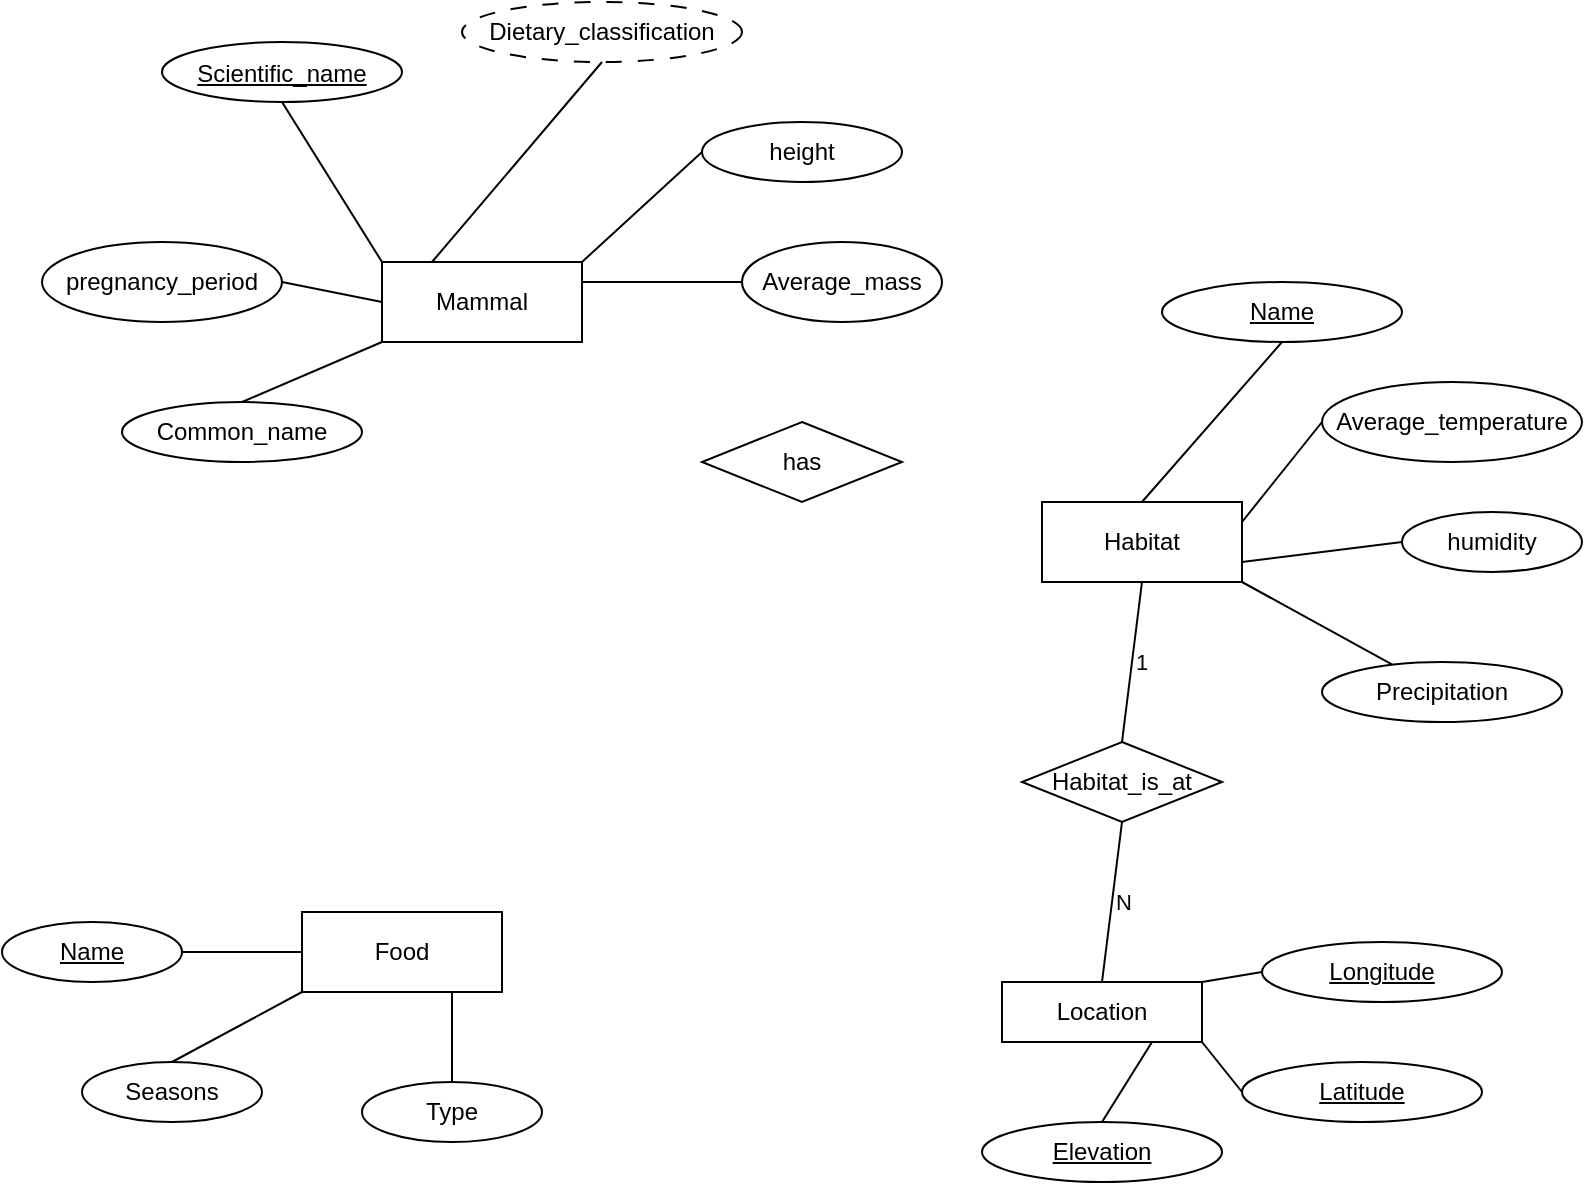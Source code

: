 <mxfile version="23.0.2" type="github">
  <diagram id="R2lEEEUBdFMjLlhIrx00" name="Page-1">
    <mxGraphModel dx="1393" dy="776" grid="1" gridSize="10" guides="1" tooltips="1" connect="1" arrows="1" fold="1" page="1" pageScale="1" pageWidth="850" pageHeight="1100" math="0" shadow="0" extFonts="Permanent Marker^https://fonts.googleapis.com/css?family=Permanent+Marker">
      <root>
        <mxCell id="0" />
        <mxCell id="1" parent="0" />
        <mxCell id="7sQpSWEZFjkxRv6NlpaU-1" value="Mammal" style="rounded=0;whiteSpace=wrap;html=1;" vertex="1" parent="1">
          <mxGeometry x="230" y="210" width="100" height="40" as="geometry" />
        </mxCell>
        <mxCell id="7sQpSWEZFjkxRv6NlpaU-2" value="Habitat" style="rounded=0;whiteSpace=wrap;html=1;" vertex="1" parent="1">
          <mxGeometry x="560" y="330" width="100" height="40" as="geometry" />
        </mxCell>
        <mxCell id="7sQpSWEZFjkxRv6NlpaU-3" value="Food" style="rounded=0;whiteSpace=wrap;html=1;" vertex="1" parent="1">
          <mxGeometry x="190" y="535" width="100" height="40" as="geometry" />
        </mxCell>
        <mxCell id="7sQpSWEZFjkxRv6NlpaU-4" value="&lt;u&gt;Scientific_name&lt;/u&gt;" style="ellipse;whiteSpace=wrap;html=1;strokeWidth=1;verticalAlign=middle;horizontal=1;spacingBottom=0;spacingTop=2;" vertex="1" parent="1">
          <mxGeometry x="120" y="100" width="120" height="30" as="geometry" />
        </mxCell>
        <mxCell id="7sQpSWEZFjkxRv6NlpaU-5" value="Dietary_classification" style="ellipse;whiteSpace=wrap;html=1;dashed=1;dashPattern=8 8;" vertex="1" parent="1">
          <mxGeometry x="270" y="80" width="140" height="30" as="geometry" />
        </mxCell>
        <mxCell id="7sQpSWEZFjkxRv6NlpaU-6" value="pregnancy_period" style="ellipse;whiteSpace=wrap;html=1;" vertex="1" parent="1">
          <mxGeometry x="60" y="200" width="120" height="40" as="geometry" />
        </mxCell>
        <mxCell id="7sQpSWEZFjkxRv6NlpaU-7" value="height" style="ellipse;whiteSpace=wrap;html=1;" vertex="1" parent="1">
          <mxGeometry x="390" y="140" width="100" height="30" as="geometry" />
        </mxCell>
        <mxCell id="7sQpSWEZFjkxRv6NlpaU-8" value="Average_mass" style="ellipse;whiteSpace=wrap;html=1;" vertex="1" parent="1">
          <mxGeometry x="410" y="200" width="100" height="40" as="geometry" />
        </mxCell>
        <mxCell id="7sQpSWEZFjkxRv6NlpaU-15" style="edgeStyle=orthogonalEdgeStyle;rounded=0;orthogonalLoop=1;jettySize=auto;html=1;exitX=0.5;exitY=1;exitDx=0;exitDy=0;" edge="1" parent="1" source="7sQpSWEZFjkxRv6NlpaU-8" target="7sQpSWEZFjkxRv6NlpaU-8">
          <mxGeometry relative="1" as="geometry" />
        </mxCell>
        <mxCell id="7sQpSWEZFjkxRv6NlpaU-17" value="Common_name" style="ellipse;whiteSpace=wrap;html=1;" vertex="1" parent="1">
          <mxGeometry x="100" y="280" width="120" height="30" as="geometry" />
        </mxCell>
        <mxCell id="7sQpSWEZFjkxRv6NlpaU-18" value="" style="endArrow=none;html=1;rounded=0;exitX=1;exitY=0.5;exitDx=0;exitDy=0;entryX=0;entryY=0.5;entryDx=0;entryDy=0;" edge="1" parent="1" source="7sQpSWEZFjkxRv6NlpaU-6" target="7sQpSWEZFjkxRv6NlpaU-1">
          <mxGeometry width="50" height="50" relative="1" as="geometry">
            <mxPoint x="550" y="300" as="sourcePoint" />
            <mxPoint x="600" y="250" as="targetPoint" />
          </mxGeometry>
        </mxCell>
        <mxCell id="7sQpSWEZFjkxRv6NlpaU-20" value="" style="endArrow=none;html=1;rounded=0;exitX=0.5;exitY=1;exitDx=0;exitDy=0;entryX=0;entryY=0;entryDx=0;entryDy=0;" edge="1" parent="1" source="7sQpSWEZFjkxRv6NlpaU-4" target="7sQpSWEZFjkxRv6NlpaU-1">
          <mxGeometry width="50" height="50" relative="1" as="geometry">
            <mxPoint x="550" y="300" as="sourcePoint" />
            <mxPoint x="600" y="250" as="targetPoint" />
          </mxGeometry>
        </mxCell>
        <mxCell id="7sQpSWEZFjkxRv6NlpaU-21" value="" style="endArrow=none;html=1;rounded=0;entryX=0.5;entryY=1;entryDx=0;entryDy=0;exitX=0.25;exitY=0;exitDx=0;exitDy=0;" edge="1" parent="1" source="7sQpSWEZFjkxRv6NlpaU-1" target="7sQpSWEZFjkxRv6NlpaU-5">
          <mxGeometry width="50" height="50" relative="1" as="geometry">
            <mxPoint x="270" y="200" as="sourcePoint" />
            <mxPoint x="320" y="150" as="targetPoint" />
          </mxGeometry>
        </mxCell>
        <mxCell id="7sQpSWEZFjkxRv6NlpaU-22" value="" style="endArrow=none;html=1;rounded=0;exitX=1;exitY=0;exitDx=0;exitDy=0;entryX=0;entryY=0.5;entryDx=0;entryDy=0;" edge="1" parent="1" source="7sQpSWEZFjkxRv6NlpaU-1" target="7sQpSWEZFjkxRv6NlpaU-7">
          <mxGeometry width="50" height="50" relative="1" as="geometry">
            <mxPoint x="350" y="210" as="sourcePoint" />
            <mxPoint x="400" y="160" as="targetPoint" />
          </mxGeometry>
        </mxCell>
        <mxCell id="7sQpSWEZFjkxRv6NlpaU-23" value="" style="endArrow=none;html=1;rounded=0;entryX=0;entryY=1;entryDx=0;entryDy=0;exitX=0.5;exitY=0;exitDx=0;exitDy=0;" edge="1" parent="1" source="7sQpSWEZFjkxRv6NlpaU-17" target="7sQpSWEZFjkxRv6NlpaU-1">
          <mxGeometry width="50" height="50" relative="1" as="geometry">
            <mxPoint x="350" y="330" as="sourcePoint" />
            <mxPoint x="400" y="280" as="targetPoint" />
          </mxGeometry>
        </mxCell>
        <mxCell id="7sQpSWEZFjkxRv6NlpaU-24" value="" style="endArrow=none;html=1;rounded=0;entryX=1;entryY=0.25;entryDx=0;entryDy=0;exitX=0;exitY=0.5;exitDx=0;exitDy=0;" edge="1" parent="1" source="7sQpSWEZFjkxRv6NlpaU-8" target="7sQpSWEZFjkxRv6NlpaU-1">
          <mxGeometry width="50" height="50" relative="1" as="geometry">
            <mxPoint x="350" y="290" as="sourcePoint" />
            <mxPoint x="400" y="240" as="targetPoint" />
          </mxGeometry>
        </mxCell>
        <mxCell id="7sQpSWEZFjkxRv6NlpaU-25" value="Average_temperature" style="ellipse;whiteSpace=wrap;html=1;" vertex="1" parent="1">
          <mxGeometry x="700" y="270" width="130" height="40" as="geometry" />
        </mxCell>
        <mxCell id="7sQpSWEZFjkxRv6NlpaU-26" value="&lt;u&gt;Name&lt;/u&gt;" style="ellipse;whiteSpace=wrap;html=1;" vertex="1" parent="1">
          <mxGeometry x="620" y="220" width="120" height="30" as="geometry" />
        </mxCell>
        <mxCell id="7sQpSWEZFjkxRv6NlpaU-28" value="humidity" style="ellipse;whiteSpace=wrap;html=1;" vertex="1" parent="1">
          <mxGeometry x="740" y="335" width="90" height="30" as="geometry" />
        </mxCell>
        <mxCell id="7sQpSWEZFjkxRv6NlpaU-29" value="Precipitation" style="ellipse;whiteSpace=wrap;html=1;" vertex="1" parent="1">
          <mxGeometry x="700" y="410" width="120" height="30" as="geometry" />
        </mxCell>
        <mxCell id="7sQpSWEZFjkxRv6NlpaU-31" value="Location" style="rounded=0;whiteSpace=wrap;html=1;" vertex="1" parent="1">
          <mxGeometry x="540" y="570" width="100" height="30" as="geometry" />
        </mxCell>
        <mxCell id="7sQpSWEZFjkxRv6NlpaU-32" value="&lt;u&gt;Longitude&lt;/u&gt;" style="ellipse;whiteSpace=wrap;html=1;" vertex="1" parent="1">
          <mxGeometry x="670" y="550" width="120" height="30" as="geometry" />
        </mxCell>
        <mxCell id="7sQpSWEZFjkxRv6NlpaU-33" value="&lt;u&gt;Latitude&lt;/u&gt;" style="ellipse;whiteSpace=wrap;html=1;" vertex="1" parent="1">
          <mxGeometry x="660" y="610" width="120" height="30" as="geometry" />
        </mxCell>
        <mxCell id="7sQpSWEZFjkxRv6NlpaU-34" value="&lt;u&gt;Elevation&lt;/u&gt;" style="ellipse;whiteSpace=wrap;html=1;" vertex="1" parent="1">
          <mxGeometry x="530" y="640" width="120" height="30" as="geometry" />
        </mxCell>
        <mxCell id="7sQpSWEZFjkxRv6NlpaU-36" value="" style="endArrow=none;html=1;rounded=0;exitX=1;exitY=0;exitDx=0;exitDy=0;entryX=0;entryY=0.5;entryDx=0;entryDy=0;" edge="1" parent="1" source="7sQpSWEZFjkxRv6NlpaU-31" target="7sQpSWEZFjkxRv6NlpaU-32">
          <mxGeometry width="50" height="50" relative="1" as="geometry">
            <mxPoint x="400" y="420" as="sourcePoint" />
            <mxPoint x="450" y="370" as="targetPoint" />
          </mxGeometry>
        </mxCell>
        <mxCell id="7sQpSWEZFjkxRv6NlpaU-37" value="" style="endArrow=none;html=1;rounded=0;exitX=1;exitY=1;exitDx=0;exitDy=0;entryX=0;entryY=0.5;entryDx=0;entryDy=0;" edge="1" parent="1" source="7sQpSWEZFjkxRv6NlpaU-31" target="7sQpSWEZFjkxRv6NlpaU-33">
          <mxGeometry width="50" height="50" relative="1" as="geometry">
            <mxPoint x="630" y="650" as="sourcePoint" />
            <mxPoint x="680" y="600" as="targetPoint" />
          </mxGeometry>
        </mxCell>
        <mxCell id="7sQpSWEZFjkxRv6NlpaU-38" value="" style="endArrow=none;html=1;rounded=0;entryX=0.75;entryY=1;entryDx=0;entryDy=0;exitX=0.5;exitY=0;exitDx=0;exitDy=0;" edge="1" parent="1" source="7sQpSWEZFjkxRv6NlpaU-34" target="7sQpSWEZFjkxRv6NlpaU-31">
          <mxGeometry width="50" height="50" relative="1" as="geometry">
            <mxPoint x="440" y="670" as="sourcePoint" />
            <mxPoint x="490" y="620" as="targetPoint" />
          </mxGeometry>
        </mxCell>
        <mxCell id="7sQpSWEZFjkxRv6NlpaU-39" value="" style="endArrow=none;html=1;rounded=0;entryX=1;entryY=1;entryDx=0;entryDy=0;" edge="1" parent="1" source="7sQpSWEZFjkxRv6NlpaU-29" target="7sQpSWEZFjkxRv6NlpaU-2">
          <mxGeometry width="50" height="50" relative="1" as="geometry">
            <mxPoint x="630" y="409.289" as="sourcePoint" />
            <mxPoint x="630" y="370" as="targetPoint" />
          </mxGeometry>
        </mxCell>
        <mxCell id="7sQpSWEZFjkxRv6NlpaU-40" value="" style="endArrow=none;html=1;rounded=0;exitX=0;exitY=0.5;exitDx=0;exitDy=0;entryX=1;entryY=0.75;entryDx=0;entryDy=0;" edge="1" parent="1" source="7sQpSWEZFjkxRv6NlpaU-28" target="7sQpSWEZFjkxRv6NlpaU-2">
          <mxGeometry width="50" height="50" relative="1" as="geometry">
            <mxPoint x="530" y="420" as="sourcePoint" />
            <mxPoint x="580" y="370" as="targetPoint" />
          </mxGeometry>
        </mxCell>
        <mxCell id="7sQpSWEZFjkxRv6NlpaU-41" value="" style="endArrow=none;html=1;rounded=0;exitX=1;exitY=0.25;exitDx=0;exitDy=0;entryX=0;entryY=0.5;entryDx=0;entryDy=0;" edge="1" parent="1" source="7sQpSWEZFjkxRv6NlpaU-2" target="7sQpSWEZFjkxRv6NlpaU-25">
          <mxGeometry width="50" height="50" relative="1" as="geometry">
            <mxPoint x="510" y="380" as="sourcePoint" />
            <mxPoint x="560" y="330" as="targetPoint" />
          </mxGeometry>
        </mxCell>
        <mxCell id="7sQpSWEZFjkxRv6NlpaU-42" value="" style="endArrow=none;html=1;rounded=0;entryX=0.5;entryY=1;entryDx=0;entryDy=0;exitX=0.5;exitY=0;exitDx=0;exitDy=0;" edge="1" parent="1" source="7sQpSWEZFjkxRv6NlpaU-2" target="7sQpSWEZFjkxRv6NlpaU-26">
          <mxGeometry width="50" height="50" relative="1" as="geometry">
            <mxPoint x="400" y="390" as="sourcePoint" />
            <mxPoint x="450" y="340" as="targetPoint" />
          </mxGeometry>
        </mxCell>
        <mxCell id="7sQpSWEZFjkxRv6NlpaU-44" value="&lt;u&gt;Name&lt;/u&gt;" style="ellipse;whiteSpace=wrap;html=1;" vertex="1" parent="1">
          <mxGeometry x="40" y="540" width="90" height="30" as="geometry" />
        </mxCell>
        <mxCell id="7sQpSWEZFjkxRv6NlpaU-45" value="Seasons" style="ellipse;whiteSpace=wrap;html=1;" vertex="1" parent="1">
          <mxGeometry x="80" y="610" width="90" height="30" as="geometry" />
        </mxCell>
        <mxCell id="7sQpSWEZFjkxRv6NlpaU-46" value="Type" style="ellipse;whiteSpace=wrap;html=1;" vertex="1" parent="1">
          <mxGeometry x="220" y="620" width="90" height="30" as="geometry" />
        </mxCell>
        <mxCell id="7sQpSWEZFjkxRv6NlpaU-47" value="" style="endArrow=none;html=1;rounded=0;exitX=1;exitY=0.5;exitDx=0;exitDy=0;entryX=0;entryY=0.5;entryDx=0;entryDy=0;" edge="1" parent="1" source="7sQpSWEZFjkxRv6NlpaU-44" target="7sQpSWEZFjkxRv6NlpaU-3">
          <mxGeometry width="50" height="50" relative="1" as="geometry">
            <mxPoint x="150" y="530" as="sourcePoint" />
            <mxPoint x="200" y="480" as="targetPoint" />
          </mxGeometry>
        </mxCell>
        <mxCell id="7sQpSWEZFjkxRv6NlpaU-48" value="" style="endArrow=none;html=1;rounded=0;entryX=0;entryY=1;entryDx=0;entryDy=0;exitX=0.5;exitY=0;exitDx=0;exitDy=0;" edge="1" parent="1" source="7sQpSWEZFjkxRv6NlpaU-45" target="7sQpSWEZFjkxRv6NlpaU-3">
          <mxGeometry width="50" height="50" relative="1" as="geometry">
            <mxPoint x="180" y="630" as="sourcePoint" />
            <mxPoint x="230" y="590" as="targetPoint" />
          </mxGeometry>
        </mxCell>
        <mxCell id="7sQpSWEZFjkxRv6NlpaU-49" value="" style="endArrow=none;html=1;rounded=0;entryX=0.75;entryY=1;entryDx=0;entryDy=0;exitX=0.5;exitY=0;exitDx=0;exitDy=0;" edge="1" parent="1" source="7sQpSWEZFjkxRv6NlpaU-46" target="7sQpSWEZFjkxRv6NlpaU-3">
          <mxGeometry width="50" height="50" relative="1" as="geometry">
            <mxPoint x="240" y="650" as="sourcePoint" />
            <mxPoint x="290" y="600" as="targetPoint" />
          </mxGeometry>
        </mxCell>
        <mxCell id="7sQpSWEZFjkxRv6NlpaU-50" value="Habitat_is_at" style="rhombus;whiteSpace=wrap;html=1;" vertex="1" parent="1">
          <mxGeometry x="550" y="450" width="100" height="40" as="geometry" />
        </mxCell>
        <mxCell id="7sQpSWEZFjkxRv6NlpaU-51" value="1" style="endArrow=none;html=1;rounded=0;entryX=0.5;entryY=1;entryDx=0;entryDy=0;exitX=0.5;exitY=0;exitDx=0;exitDy=0;align=left;" edge="1" parent="1" source="7sQpSWEZFjkxRv6NlpaU-50" target="7sQpSWEZFjkxRv6NlpaU-2">
          <mxGeometry width="50" height="50" relative="1" as="geometry">
            <mxPoint x="470" y="430" as="sourcePoint" />
            <mxPoint x="520" y="380" as="targetPoint" />
          </mxGeometry>
        </mxCell>
        <mxCell id="7sQpSWEZFjkxRv6NlpaU-52" value="N" style="endArrow=none;html=1;rounded=0;entryX=0.5;entryY=1;entryDx=0;entryDy=0;exitX=0.5;exitY=0;exitDx=0;exitDy=0;align=left;" edge="1" parent="1" source="7sQpSWEZFjkxRv6NlpaU-31" target="7sQpSWEZFjkxRv6NlpaU-50">
          <mxGeometry width="50" height="50" relative="1" as="geometry">
            <mxPoint x="570" y="560" as="sourcePoint" />
            <mxPoint x="620" y="510" as="targetPoint" />
          </mxGeometry>
        </mxCell>
        <mxCell id="7sQpSWEZFjkxRv6NlpaU-53" value="has" style="rhombus;whiteSpace=wrap;html=1;" vertex="1" parent="1">
          <mxGeometry x="390" y="290" width="100" height="40" as="geometry" />
        </mxCell>
      </root>
    </mxGraphModel>
  </diagram>
</mxfile>
